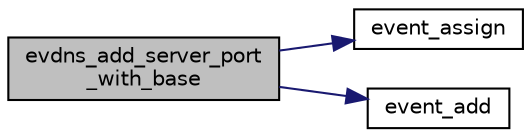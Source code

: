 digraph "evdns_add_server_port_with_base"
{
 // LATEX_PDF_SIZE
  edge [fontname="Helvetica",fontsize="10",labelfontname="Helvetica",labelfontsize="10"];
  node [fontname="Helvetica",fontsize="10",shape=record];
  rankdir="LR";
  Node0 [label="evdns_add_server_port\l_with_base",height=0.2,width=0.4,color="black", fillcolor="grey75", style="filled", fontcolor="black",tooltip=" "];
  Node0 -> Node1 [color="midnightblue",fontsize="10",style="solid",fontname="Helvetica"];
  Node1 [label="event_assign",height=0.2,width=0.4,color="black", fillcolor="white", style="filled",URL="$event2_2event_8h.html#a71cbaa3e99d66d788985b25c7f53237d",tooltip=" "];
  Node0 -> Node2 [color="midnightblue",fontsize="10",style="solid",fontname="Helvetica"];
  Node2 [label="event_add",height=0.2,width=0.4,color="black", fillcolor="white", style="filled",URL="$event2_2event_8h.html#ab0c85ebe9cf057be1aa17724c701b0c8",tooltip=" "];
}
